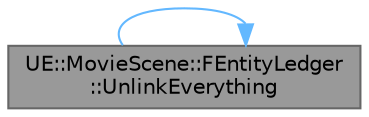 digraph "UE::MovieScene::FEntityLedger::UnlinkEverything"
{
 // INTERACTIVE_SVG=YES
 // LATEX_PDF_SIZE
  bgcolor="transparent";
  edge [fontname=Helvetica,fontsize=10,labelfontname=Helvetica,labelfontsize=10];
  node [fontname=Helvetica,fontsize=10,shape=box,height=0.2,width=0.4];
  rankdir="LR";
  Node1 [id="Node000001",label="UE::MovieScene::FEntityLedger\l::UnlinkEverything",height=0.2,width=0.4,color="gray40", fillcolor="grey60", style="filled", fontcolor="black",tooltip="Unlink all imported linker entities and their children, whilst maintaining the map of imported entiti..."];
  Node1 -> Node1 [id="edge1_Node000001_Node000001",color="steelblue1",style="solid",tooltip=" "];
}
